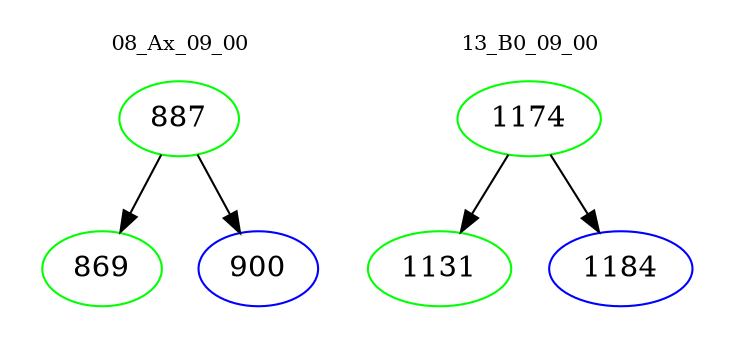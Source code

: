 digraph{
subgraph cluster_0 {
color = white
label = "08_Ax_09_00";
fontsize=10;
T0_887 [label="887", color="green"]
T0_887 -> T0_869 [color="black"]
T0_869 [label="869", color="green"]
T0_887 -> T0_900 [color="black"]
T0_900 [label="900", color="blue"]
}
subgraph cluster_1 {
color = white
label = "13_B0_09_00";
fontsize=10;
T1_1174 [label="1174", color="green"]
T1_1174 -> T1_1131 [color="black"]
T1_1131 [label="1131", color="green"]
T1_1174 -> T1_1184 [color="black"]
T1_1184 [label="1184", color="blue"]
}
}
